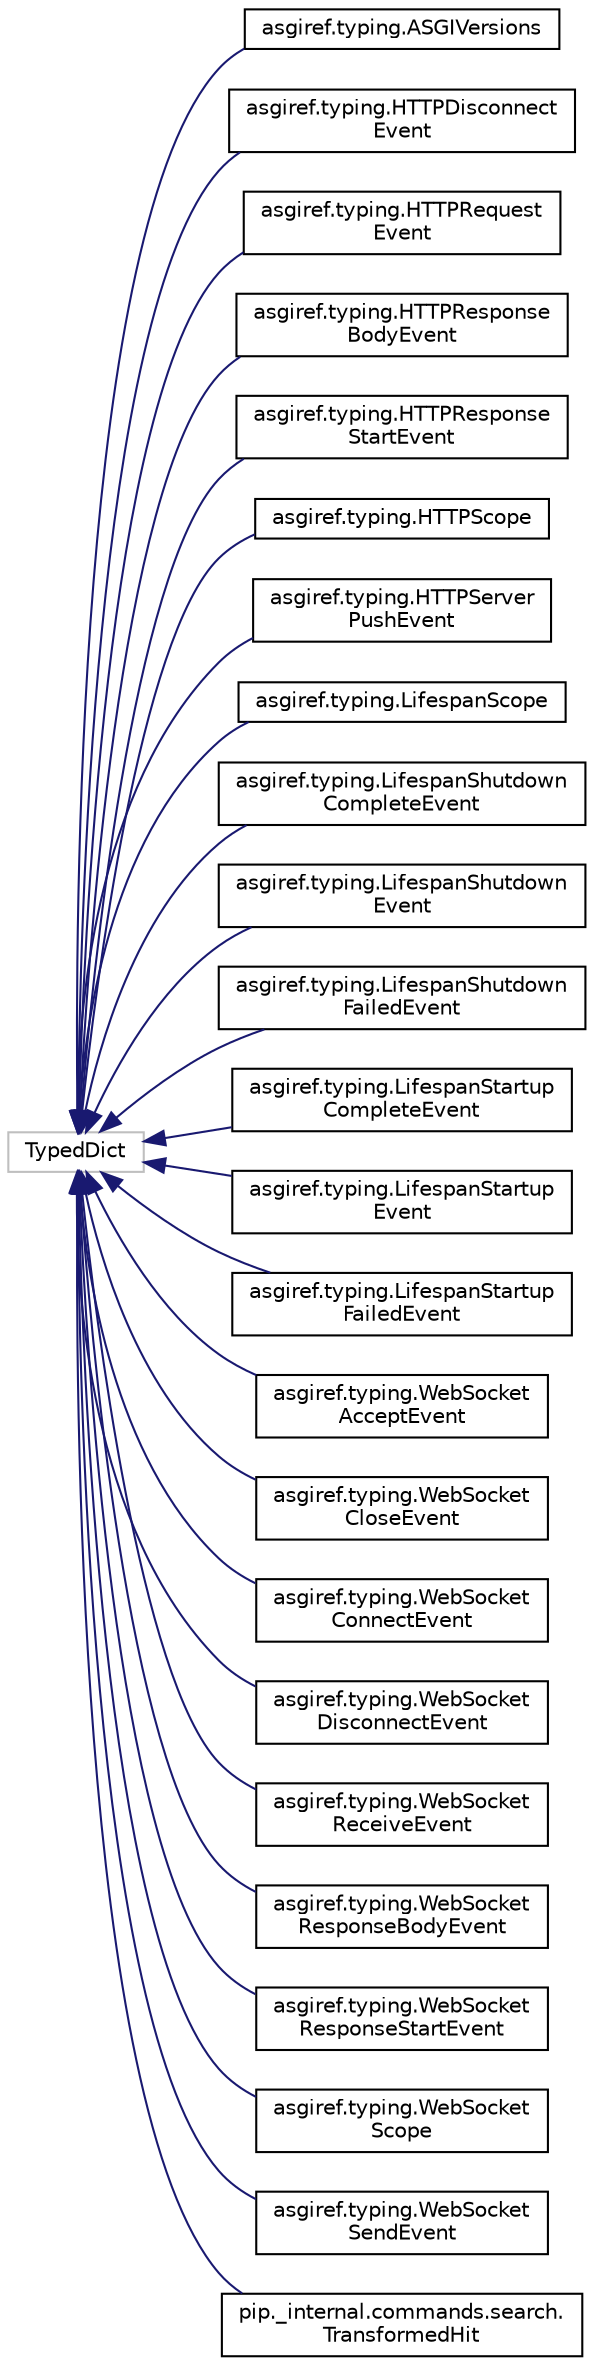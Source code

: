 digraph "Graphical Class Hierarchy"
{
 // LATEX_PDF_SIZE
  edge [fontname="Helvetica",fontsize="10",labelfontname="Helvetica",labelfontsize="10"];
  node [fontname="Helvetica",fontsize="10",shape=record];
  rankdir="LR";
  Node3990 [label="TypedDict",height=0.2,width=0.4,color="grey75", fillcolor="white", style="filled",tooltip=" "];
  Node3990 -> Node0 [dir="back",color="midnightblue",fontsize="10",style="solid",fontname="Helvetica"];
  Node0 [label="asgiref.typing.ASGIVersions",height=0.2,width=0.4,color="black", fillcolor="white", style="filled",URL="$classasgiref_1_1typing_1_1_a_s_g_i_versions.html",tooltip=" "];
  Node3990 -> Node3992 [dir="back",color="midnightblue",fontsize="10",style="solid",fontname="Helvetica"];
  Node3992 [label="asgiref.typing.HTTPDisconnect\lEvent",height=0.2,width=0.4,color="black", fillcolor="white", style="filled",URL="$classasgiref_1_1typing_1_1_h_t_t_p_disconnect_event.html",tooltip=" "];
  Node3990 -> Node3993 [dir="back",color="midnightblue",fontsize="10",style="solid",fontname="Helvetica"];
  Node3993 [label="asgiref.typing.HTTPRequest\lEvent",height=0.2,width=0.4,color="black", fillcolor="white", style="filled",URL="$classasgiref_1_1typing_1_1_h_t_t_p_request_event.html",tooltip=" "];
  Node3990 -> Node3994 [dir="back",color="midnightblue",fontsize="10",style="solid",fontname="Helvetica"];
  Node3994 [label="asgiref.typing.HTTPResponse\lBodyEvent",height=0.2,width=0.4,color="black", fillcolor="white", style="filled",URL="$classasgiref_1_1typing_1_1_h_t_t_p_response_body_event.html",tooltip=" "];
  Node3990 -> Node3995 [dir="back",color="midnightblue",fontsize="10",style="solid",fontname="Helvetica"];
  Node3995 [label="asgiref.typing.HTTPResponse\lStartEvent",height=0.2,width=0.4,color="black", fillcolor="white", style="filled",URL="$classasgiref_1_1typing_1_1_h_t_t_p_response_start_event.html",tooltip=" "];
  Node3990 -> Node3996 [dir="back",color="midnightblue",fontsize="10",style="solid",fontname="Helvetica"];
  Node3996 [label="asgiref.typing.HTTPScope",height=0.2,width=0.4,color="black", fillcolor="white", style="filled",URL="$classasgiref_1_1typing_1_1_h_t_t_p_scope.html",tooltip=" "];
  Node3990 -> Node3997 [dir="back",color="midnightblue",fontsize="10",style="solid",fontname="Helvetica"];
  Node3997 [label="asgiref.typing.HTTPServer\lPushEvent",height=0.2,width=0.4,color="black", fillcolor="white", style="filled",URL="$classasgiref_1_1typing_1_1_h_t_t_p_server_push_event.html",tooltip=" "];
  Node3990 -> Node3998 [dir="back",color="midnightblue",fontsize="10",style="solid",fontname="Helvetica"];
  Node3998 [label="asgiref.typing.LifespanScope",height=0.2,width=0.4,color="black", fillcolor="white", style="filled",URL="$classasgiref_1_1typing_1_1_lifespan_scope.html",tooltip=" "];
  Node3990 -> Node3999 [dir="back",color="midnightblue",fontsize="10",style="solid",fontname="Helvetica"];
  Node3999 [label="asgiref.typing.LifespanShutdown\lCompleteEvent",height=0.2,width=0.4,color="black", fillcolor="white", style="filled",URL="$classasgiref_1_1typing_1_1_lifespan_shutdown_complete_event.html",tooltip=" "];
  Node3990 -> Node4000 [dir="back",color="midnightblue",fontsize="10",style="solid",fontname="Helvetica"];
  Node4000 [label="asgiref.typing.LifespanShutdown\lEvent",height=0.2,width=0.4,color="black", fillcolor="white", style="filled",URL="$classasgiref_1_1typing_1_1_lifespan_shutdown_event.html",tooltip=" "];
  Node3990 -> Node4001 [dir="back",color="midnightblue",fontsize="10",style="solid",fontname="Helvetica"];
  Node4001 [label="asgiref.typing.LifespanShutdown\lFailedEvent",height=0.2,width=0.4,color="black", fillcolor="white", style="filled",URL="$classasgiref_1_1typing_1_1_lifespan_shutdown_failed_event.html",tooltip=" "];
  Node3990 -> Node4002 [dir="back",color="midnightblue",fontsize="10",style="solid",fontname="Helvetica"];
  Node4002 [label="asgiref.typing.LifespanStartup\lCompleteEvent",height=0.2,width=0.4,color="black", fillcolor="white", style="filled",URL="$classasgiref_1_1typing_1_1_lifespan_startup_complete_event.html",tooltip=" "];
  Node3990 -> Node4003 [dir="back",color="midnightblue",fontsize="10",style="solid",fontname="Helvetica"];
  Node4003 [label="asgiref.typing.LifespanStartup\lEvent",height=0.2,width=0.4,color="black", fillcolor="white", style="filled",URL="$classasgiref_1_1typing_1_1_lifespan_startup_event.html",tooltip=" "];
  Node3990 -> Node4004 [dir="back",color="midnightblue",fontsize="10",style="solid",fontname="Helvetica"];
  Node4004 [label="asgiref.typing.LifespanStartup\lFailedEvent",height=0.2,width=0.4,color="black", fillcolor="white", style="filled",URL="$classasgiref_1_1typing_1_1_lifespan_startup_failed_event.html",tooltip=" "];
  Node3990 -> Node4005 [dir="back",color="midnightblue",fontsize="10",style="solid",fontname="Helvetica"];
  Node4005 [label="asgiref.typing.WebSocket\lAcceptEvent",height=0.2,width=0.4,color="black", fillcolor="white", style="filled",URL="$classasgiref_1_1typing_1_1_web_socket_accept_event.html",tooltip=" "];
  Node3990 -> Node4006 [dir="back",color="midnightblue",fontsize="10",style="solid",fontname="Helvetica"];
  Node4006 [label="asgiref.typing.WebSocket\lCloseEvent",height=0.2,width=0.4,color="black", fillcolor="white", style="filled",URL="$classasgiref_1_1typing_1_1_web_socket_close_event.html",tooltip=" "];
  Node3990 -> Node4007 [dir="back",color="midnightblue",fontsize="10",style="solid",fontname="Helvetica"];
  Node4007 [label="asgiref.typing.WebSocket\lConnectEvent",height=0.2,width=0.4,color="black", fillcolor="white", style="filled",URL="$classasgiref_1_1typing_1_1_web_socket_connect_event.html",tooltip=" "];
  Node3990 -> Node4008 [dir="back",color="midnightblue",fontsize="10",style="solid",fontname="Helvetica"];
  Node4008 [label="asgiref.typing.WebSocket\lDisconnectEvent",height=0.2,width=0.4,color="black", fillcolor="white", style="filled",URL="$classasgiref_1_1typing_1_1_web_socket_disconnect_event.html",tooltip=" "];
  Node3990 -> Node4009 [dir="back",color="midnightblue",fontsize="10",style="solid",fontname="Helvetica"];
  Node4009 [label="asgiref.typing.WebSocket\lReceiveEvent",height=0.2,width=0.4,color="black", fillcolor="white", style="filled",URL="$classasgiref_1_1typing_1_1_web_socket_receive_event.html",tooltip=" "];
  Node3990 -> Node4010 [dir="back",color="midnightblue",fontsize="10",style="solid",fontname="Helvetica"];
  Node4010 [label="asgiref.typing.WebSocket\lResponseBodyEvent",height=0.2,width=0.4,color="black", fillcolor="white", style="filled",URL="$classasgiref_1_1typing_1_1_web_socket_response_body_event.html",tooltip=" "];
  Node3990 -> Node4011 [dir="back",color="midnightblue",fontsize="10",style="solid",fontname="Helvetica"];
  Node4011 [label="asgiref.typing.WebSocket\lResponseStartEvent",height=0.2,width=0.4,color="black", fillcolor="white", style="filled",URL="$classasgiref_1_1typing_1_1_web_socket_response_start_event.html",tooltip=" "];
  Node3990 -> Node4012 [dir="back",color="midnightblue",fontsize="10",style="solid",fontname="Helvetica"];
  Node4012 [label="asgiref.typing.WebSocket\lScope",height=0.2,width=0.4,color="black", fillcolor="white", style="filled",URL="$classasgiref_1_1typing_1_1_web_socket_scope.html",tooltip=" "];
  Node3990 -> Node4013 [dir="back",color="midnightblue",fontsize="10",style="solid",fontname="Helvetica"];
  Node4013 [label="asgiref.typing.WebSocket\lSendEvent",height=0.2,width=0.4,color="black", fillcolor="white", style="filled",URL="$classasgiref_1_1typing_1_1_web_socket_send_event.html",tooltip=" "];
  Node3990 -> Node4014 [dir="back",color="midnightblue",fontsize="10",style="solid",fontname="Helvetica"];
  Node4014 [label="pip._internal.commands.search.\lTransformedHit",height=0.2,width=0.4,color="black", fillcolor="white", style="filled",URL="$classpip_1_1__internal_1_1commands_1_1search_1_1_transformed_hit.html",tooltip=" "];
}
